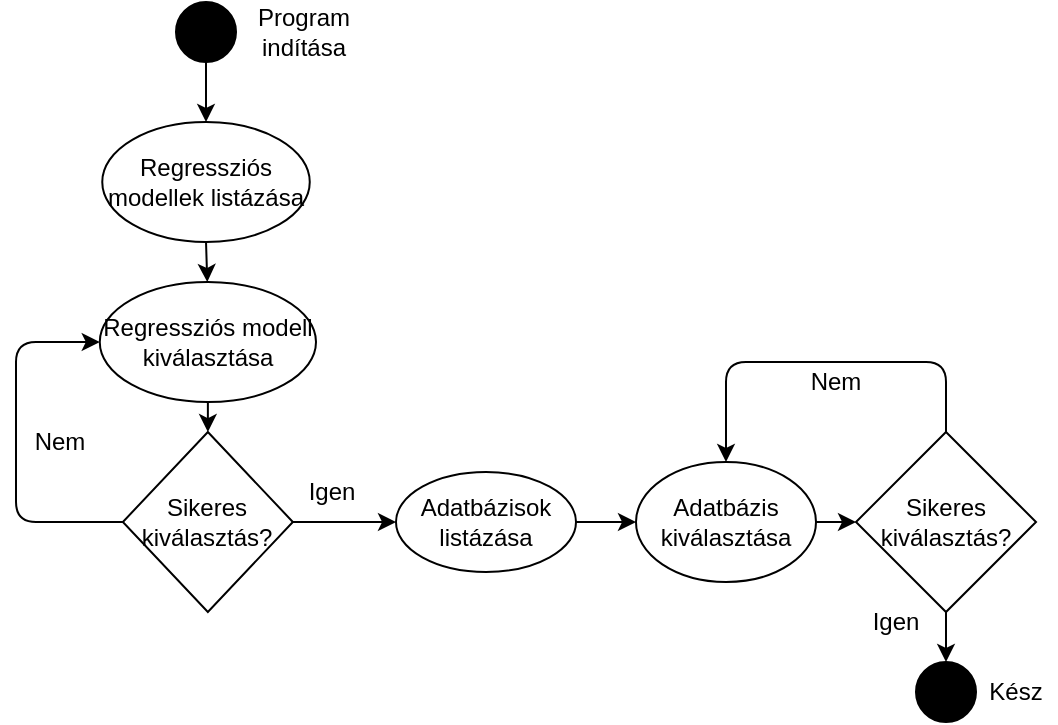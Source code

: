 <mxfile version="14.2.4" type="github">
  <diagram id="C5RBs43oDa-KdzZeNtuy" name="Page-1">
    <mxGraphModel dx="1038" dy="547" grid="1" gridSize="10" guides="1" tooltips="1" connect="1" arrows="1" fold="1" page="1" pageScale="1" pageWidth="827" pageHeight="1169" math="0" shadow="0">
      <root>
        <mxCell id="WIyWlLk6GJQsqaUBKTNV-0" />
        <mxCell id="WIyWlLk6GJQsqaUBKTNV-1" parent="WIyWlLk6GJQsqaUBKTNV-0" />
        <mxCell id="KxpvpoARknzrcg4h2MVn-0" value="" style="ellipse;whiteSpace=wrap;html=1;aspect=fixed;fillColor=#000000;" vertex="1" parent="WIyWlLk6GJQsqaUBKTNV-1">
          <mxGeometry x="370" y="20" width="30" height="30" as="geometry" />
        </mxCell>
        <mxCell id="KxpvpoARknzrcg4h2MVn-1" value="" style="endArrow=classic;html=1;exitX=0.5;exitY=1;exitDx=0;exitDy=0;" edge="1" parent="WIyWlLk6GJQsqaUBKTNV-1" source="KxpvpoARknzrcg4h2MVn-0" target="KxpvpoARknzrcg4h2MVn-2">
          <mxGeometry width="50" height="50" relative="1" as="geometry">
            <mxPoint x="390" y="280" as="sourcePoint" />
            <mxPoint x="385" y="90" as="targetPoint" />
          </mxGeometry>
        </mxCell>
        <mxCell id="KxpvpoARknzrcg4h2MVn-2" value="Regressziós modellek listázása" style="ellipse;whiteSpace=wrap;html=1;" vertex="1" parent="WIyWlLk6GJQsqaUBKTNV-1">
          <mxGeometry x="333.13" y="80" width="103.75" height="60" as="geometry" />
        </mxCell>
        <mxCell id="KxpvpoARknzrcg4h2MVn-3" value="Program indítása" style="text;html=1;strokeColor=none;fillColor=none;align=center;verticalAlign=middle;whiteSpace=wrap;rounded=0;" vertex="1" parent="WIyWlLk6GJQsqaUBKTNV-1">
          <mxGeometry x="414" y="25" width="40" height="20" as="geometry" />
        </mxCell>
        <mxCell id="KxpvpoARknzrcg4h2MVn-4" value="" style="endArrow=classic;html=1;exitX=0.5;exitY=1;exitDx=0;exitDy=0;" edge="1" parent="WIyWlLk6GJQsqaUBKTNV-1" source="KxpvpoARknzrcg4h2MVn-2" target="KxpvpoARknzrcg4h2MVn-5">
          <mxGeometry width="50" height="50" relative="1" as="geometry">
            <mxPoint x="390" y="280" as="sourcePoint" />
            <mxPoint x="385" y="180" as="targetPoint" />
          </mxGeometry>
        </mxCell>
        <mxCell id="KxpvpoARknzrcg4h2MVn-5" value="Regressziós modell kiválasztása" style="ellipse;whiteSpace=wrap;html=1;" vertex="1" parent="WIyWlLk6GJQsqaUBKTNV-1">
          <mxGeometry x="331.88" y="160" width="108.12" height="60" as="geometry" />
        </mxCell>
        <mxCell id="KxpvpoARknzrcg4h2MVn-6" value="" style="endArrow=classic;html=1;exitX=0.5;exitY=1;exitDx=0;exitDy=0;" edge="1" parent="WIyWlLk6GJQsqaUBKTNV-1" source="KxpvpoARknzrcg4h2MVn-5" target="KxpvpoARknzrcg4h2MVn-7">
          <mxGeometry width="50" height="50" relative="1" as="geometry">
            <mxPoint x="390" y="280" as="sourcePoint" />
            <mxPoint x="384" y="250" as="targetPoint" />
          </mxGeometry>
        </mxCell>
        <mxCell id="KxpvpoARknzrcg4h2MVn-7" value="Sikeres kiválasztás?" style="rhombus;whiteSpace=wrap;html=1;" vertex="1" parent="WIyWlLk6GJQsqaUBKTNV-1">
          <mxGeometry x="343.43" y="235" width="85.01" height="90" as="geometry" />
        </mxCell>
        <mxCell id="KxpvpoARknzrcg4h2MVn-10" value="" style="endArrow=classic;html=1;exitX=0;exitY=0.5;exitDx=0;exitDy=0;entryX=0;entryY=0.5;entryDx=0;entryDy=0;" edge="1" parent="WIyWlLk6GJQsqaUBKTNV-1" source="KxpvpoARknzrcg4h2MVn-7" target="KxpvpoARknzrcg4h2MVn-5">
          <mxGeometry width="50" height="50" relative="1" as="geometry">
            <mxPoint x="390" y="280" as="sourcePoint" />
            <mxPoint x="440" y="230" as="targetPoint" />
            <Array as="points">
              <mxPoint x="290" y="280" />
              <mxPoint x="290" y="190" />
            </Array>
          </mxGeometry>
        </mxCell>
        <mxCell id="KxpvpoARknzrcg4h2MVn-11" value="Nem" style="text;html=1;strokeColor=none;fillColor=none;align=center;verticalAlign=middle;whiteSpace=wrap;rounded=0;" vertex="1" parent="WIyWlLk6GJQsqaUBKTNV-1">
          <mxGeometry x="291.88" y="230" width="40" height="20" as="geometry" />
        </mxCell>
        <mxCell id="KxpvpoARknzrcg4h2MVn-13" value="" style="endArrow=classic;html=1;exitX=1;exitY=0.5;exitDx=0;exitDy=0;entryX=0;entryY=0.5;entryDx=0;entryDy=0;" edge="1" parent="WIyWlLk6GJQsqaUBKTNV-1" source="KxpvpoARknzrcg4h2MVn-7" target="KxpvpoARknzrcg4h2MVn-17">
          <mxGeometry width="50" height="50" relative="1" as="geometry">
            <mxPoint x="390" y="280" as="sourcePoint" />
            <mxPoint x="500" y="280" as="targetPoint" />
          </mxGeometry>
        </mxCell>
        <mxCell id="KxpvpoARknzrcg4h2MVn-15" value="Igen" style="text;html=1;strokeColor=none;fillColor=none;align=center;verticalAlign=middle;whiteSpace=wrap;rounded=0;" vertex="1" parent="WIyWlLk6GJQsqaUBKTNV-1">
          <mxGeometry x="428.44" y="255" width="40" height="20" as="geometry" />
        </mxCell>
        <mxCell id="KxpvpoARknzrcg4h2MVn-17" value="Adatbázisok listázása" style="ellipse;whiteSpace=wrap;html=1;fillColor=#FFFFFF;" vertex="1" parent="WIyWlLk6GJQsqaUBKTNV-1">
          <mxGeometry x="480" y="255" width="90" height="50" as="geometry" />
        </mxCell>
        <mxCell id="KxpvpoARknzrcg4h2MVn-18" value="" style="endArrow=classic;html=1;exitX=1;exitY=0.5;exitDx=0;exitDy=0;entryX=0;entryY=0.5;entryDx=0;entryDy=0;" edge="1" parent="WIyWlLk6GJQsqaUBKTNV-1" source="KxpvpoARknzrcg4h2MVn-17" target="KxpvpoARknzrcg4h2MVn-19">
          <mxGeometry width="50" height="50" relative="1" as="geometry">
            <mxPoint x="390" y="280" as="sourcePoint" />
            <mxPoint x="640" y="280" as="targetPoint" />
          </mxGeometry>
        </mxCell>
        <mxCell id="KxpvpoARknzrcg4h2MVn-19" value="Adatbázis kiválasztása" style="ellipse;whiteSpace=wrap;html=1;fillColor=#FFFFFF;" vertex="1" parent="WIyWlLk6GJQsqaUBKTNV-1">
          <mxGeometry x="600" y="250" width="90" height="60" as="geometry" />
        </mxCell>
        <mxCell id="KxpvpoARknzrcg4h2MVn-20" value="" style="endArrow=classic;html=1;exitX=1;exitY=0.5;exitDx=0;exitDy=0;" edge="1" parent="WIyWlLk6GJQsqaUBKTNV-1" source="KxpvpoARknzrcg4h2MVn-19" target="KxpvpoARknzrcg4h2MVn-21">
          <mxGeometry width="50" height="50" relative="1" as="geometry">
            <mxPoint x="390" y="280" as="sourcePoint" />
            <mxPoint x="770" y="280" as="targetPoint" />
          </mxGeometry>
        </mxCell>
        <mxCell id="KxpvpoARknzrcg4h2MVn-21" value="Sikeres kiválasztás?" style="rhombus;whiteSpace=wrap;html=1;" vertex="1" parent="WIyWlLk6GJQsqaUBKTNV-1">
          <mxGeometry x="710" y="235" width="90" height="90" as="geometry" />
        </mxCell>
        <mxCell id="KxpvpoARknzrcg4h2MVn-23" value="" style="endArrow=classic;html=1;exitX=0.5;exitY=0;exitDx=0;exitDy=0;entryX=0.5;entryY=0;entryDx=0;entryDy=0;" edge="1" parent="WIyWlLk6GJQsqaUBKTNV-1" source="KxpvpoARknzrcg4h2MVn-21" target="KxpvpoARknzrcg4h2MVn-19">
          <mxGeometry width="50" height="50" relative="1" as="geometry">
            <mxPoint x="390" y="280" as="sourcePoint" />
            <mxPoint x="440" y="230" as="targetPoint" />
            <Array as="points">
              <mxPoint x="755" y="200" />
              <mxPoint x="645" y="200" />
            </Array>
          </mxGeometry>
        </mxCell>
        <mxCell id="KxpvpoARknzrcg4h2MVn-24" value="Nem" style="text;html=1;strokeColor=none;fillColor=none;align=center;verticalAlign=middle;whiteSpace=wrap;rounded=0;" vertex="1" parent="WIyWlLk6GJQsqaUBKTNV-1">
          <mxGeometry x="680" y="200" width="40" height="20" as="geometry" />
        </mxCell>
        <mxCell id="KxpvpoARknzrcg4h2MVn-25" value="" style="ellipse;whiteSpace=wrap;html=1;aspect=fixed;fillColor=#000000;" vertex="1" parent="WIyWlLk6GJQsqaUBKTNV-1">
          <mxGeometry x="740" y="350" width="30" height="30" as="geometry" />
        </mxCell>
        <mxCell id="KxpvpoARknzrcg4h2MVn-26" value="" style="endArrow=classic;html=1;exitX=0.5;exitY=1;exitDx=0;exitDy=0;entryX=0.5;entryY=0;entryDx=0;entryDy=0;" edge="1" parent="WIyWlLk6GJQsqaUBKTNV-1" source="KxpvpoARknzrcg4h2MVn-21" target="KxpvpoARknzrcg4h2MVn-25">
          <mxGeometry width="50" height="50" relative="1" as="geometry">
            <mxPoint x="390" y="280" as="sourcePoint" />
            <mxPoint x="440" y="230" as="targetPoint" />
          </mxGeometry>
        </mxCell>
        <mxCell id="KxpvpoARknzrcg4h2MVn-27" value="Igen" style="text;html=1;strokeColor=none;fillColor=none;align=center;verticalAlign=middle;whiteSpace=wrap;rounded=0;" vertex="1" parent="WIyWlLk6GJQsqaUBKTNV-1">
          <mxGeometry x="710" y="320" width="40" height="20" as="geometry" />
        </mxCell>
        <mxCell id="KxpvpoARknzrcg4h2MVn-28" value="Kész" style="text;html=1;strokeColor=none;fillColor=none;align=center;verticalAlign=middle;whiteSpace=wrap;rounded=0;" vertex="1" parent="WIyWlLk6GJQsqaUBKTNV-1">
          <mxGeometry x="770" y="355" width="40" height="20" as="geometry" />
        </mxCell>
      </root>
    </mxGraphModel>
  </diagram>
</mxfile>
